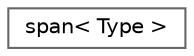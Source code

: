 digraph "Graphical Class Hierarchy"
{
 // LATEX_PDF_SIZE
  bgcolor="transparent";
  edge [fontname=Helvetica,fontsize=10,labelfontname=Helvetica,labelfontsize=10];
  node [fontname=Helvetica,fontsize=10,shape=box,height=0.2,width=0.4];
  rankdir="LR";
  Node0 [id="Node000000",label="span\< Type \>",height=0.2,width=0.4,color="grey40", fillcolor="white", style="filled",URL="$classstdFoam_1_1span.html",tooltip=" "];
}
